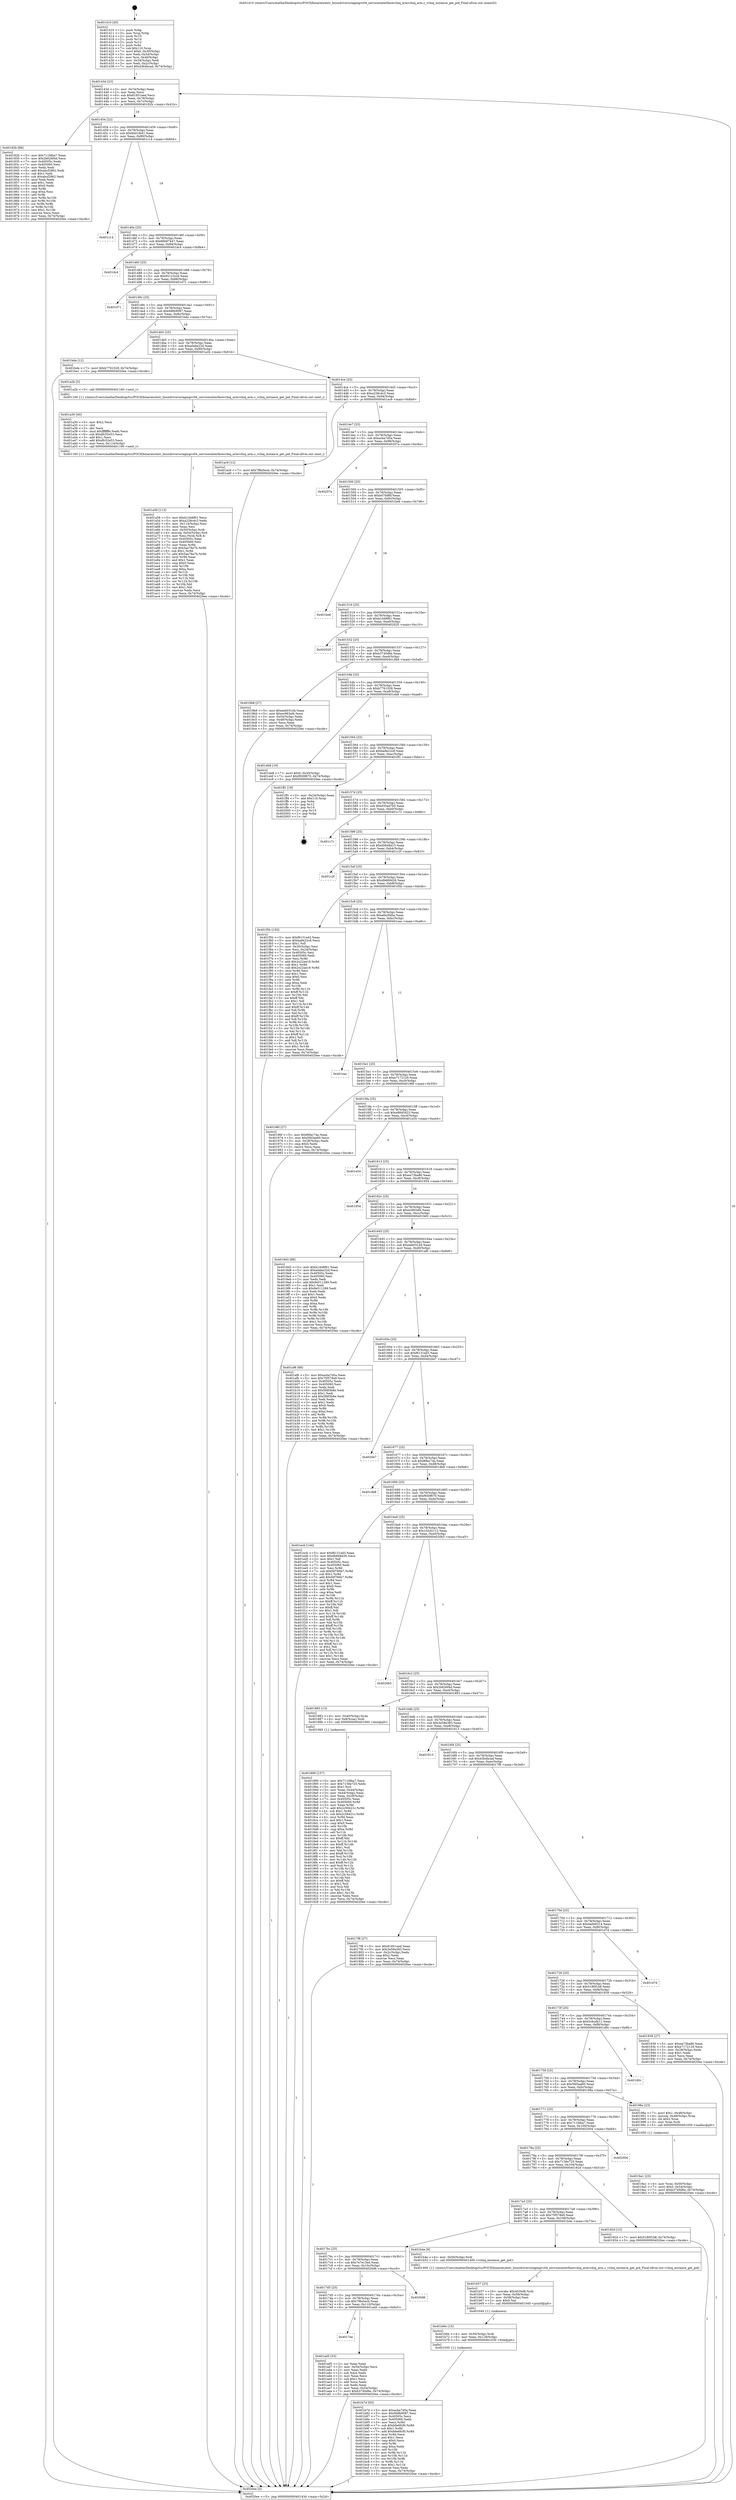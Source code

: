 digraph "0x401410" {
  label = "0x401410 (/mnt/c/Users/mathe/Desktop/tcc/POCII/binaries/extr_linuxdriversstagingvc04_servicesinterfacevchiq_armvchiq_arm.c_vchiq_instance_get_pid_Final-ollvm.out::main(0))"
  labelloc = "t"
  node[shape=record]

  Entry [label="",width=0.3,height=0.3,shape=circle,fillcolor=black,style=filled]
  "0x40143d" [label="{
     0x40143d [23]\l
     | [instrs]\l
     &nbsp;&nbsp;0x40143d \<+3\>: mov -0x74(%rbp),%eax\l
     &nbsp;&nbsp;0x401440 \<+2\>: mov %eax,%ecx\l
     &nbsp;&nbsp;0x401442 \<+6\>: sub $0x81851eed,%ecx\l
     &nbsp;&nbsp;0x401448 \<+3\>: mov %eax,-0x78(%rbp)\l
     &nbsp;&nbsp;0x40144b \<+3\>: mov %ecx,-0x7c(%rbp)\l
     &nbsp;&nbsp;0x40144e \<+6\>: je 000000000040182b \<main+0x41b\>\l
  }"]
  "0x40182b" [label="{
     0x40182b [88]\l
     | [instrs]\l
     &nbsp;&nbsp;0x40182b \<+5\>: mov $0x711fdba7,%eax\l
     &nbsp;&nbsp;0x401830 \<+5\>: mov $0x2b626f4d,%ecx\l
     &nbsp;&nbsp;0x401835 \<+7\>: mov 0x40505c,%edx\l
     &nbsp;&nbsp;0x40183c \<+7\>: mov 0x405060,%esi\l
     &nbsp;&nbsp;0x401843 \<+2\>: mov %edx,%edi\l
     &nbsp;&nbsp;0x401845 \<+6\>: add $0xabcf2862,%edi\l
     &nbsp;&nbsp;0x40184b \<+3\>: sub $0x1,%edi\l
     &nbsp;&nbsp;0x40184e \<+6\>: sub $0xabcf2862,%edi\l
     &nbsp;&nbsp;0x401854 \<+3\>: imul %edi,%edx\l
     &nbsp;&nbsp;0x401857 \<+3\>: and $0x1,%edx\l
     &nbsp;&nbsp;0x40185a \<+3\>: cmp $0x0,%edx\l
     &nbsp;&nbsp;0x40185d \<+4\>: sete %r8b\l
     &nbsp;&nbsp;0x401861 \<+3\>: cmp $0xa,%esi\l
     &nbsp;&nbsp;0x401864 \<+4\>: setl %r9b\l
     &nbsp;&nbsp;0x401868 \<+3\>: mov %r8b,%r10b\l
     &nbsp;&nbsp;0x40186b \<+3\>: and %r9b,%r10b\l
     &nbsp;&nbsp;0x40186e \<+3\>: xor %r9b,%r8b\l
     &nbsp;&nbsp;0x401871 \<+3\>: or %r8b,%r10b\l
     &nbsp;&nbsp;0x401874 \<+4\>: test $0x1,%r10b\l
     &nbsp;&nbsp;0x401878 \<+3\>: cmovne %ecx,%eax\l
     &nbsp;&nbsp;0x40187b \<+3\>: mov %eax,-0x74(%rbp)\l
     &nbsp;&nbsp;0x40187e \<+5\>: jmp 00000000004020ee \<main+0xcde\>\l
  }"]
  "0x401454" [label="{
     0x401454 [22]\l
     | [instrs]\l
     &nbsp;&nbsp;0x401454 \<+5\>: jmp 0000000000401459 \<main+0x49\>\l
     &nbsp;&nbsp;0x401459 \<+3\>: mov -0x78(%rbp),%eax\l
     &nbsp;&nbsp;0x40145c \<+5\>: sub $0x84d1fd41,%eax\l
     &nbsp;&nbsp;0x401461 \<+3\>: mov %eax,-0x80(%rbp)\l
     &nbsp;&nbsp;0x401464 \<+6\>: je 0000000000401c14 \<main+0x804\>\l
  }"]
  Exit [label="",width=0.3,height=0.3,shape=circle,fillcolor=black,style=filled,peripheries=2]
  "0x401c14" [label="{
     0x401c14\l
  }", style=dashed]
  "0x40146a" [label="{
     0x40146a [25]\l
     | [instrs]\l
     &nbsp;&nbsp;0x40146a \<+5\>: jmp 000000000040146f \<main+0x5f\>\l
     &nbsp;&nbsp;0x40146f \<+3\>: mov -0x78(%rbp),%eax\l
     &nbsp;&nbsp;0x401472 \<+5\>: sub $0x86b97447,%eax\l
     &nbsp;&nbsp;0x401477 \<+6\>: mov %eax,-0x84(%rbp)\l
     &nbsp;&nbsp;0x40147d \<+6\>: je 0000000000401dc4 \<main+0x9b4\>\l
  }"]
  "0x401b7d" [label="{
     0x401b7d [93]\l
     | [instrs]\l
     &nbsp;&nbsp;0x401b7d \<+5\>: mov $0xacba7d5a,%eax\l
     &nbsp;&nbsp;0x401b82 \<+5\>: mov $0x9d8b9087,%esi\l
     &nbsp;&nbsp;0x401b87 \<+7\>: mov 0x40505c,%ecx\l
     &nbsp;&nbsp;0x401b8e \<+7\>: mov 0x405060,%edx\l
     &nbsp;&nbsp;0x401b95 \<+3\>: mov %ecx,%r8d\l
     &nbsp;&nbsp;0x401b98 \<+7\>: sub $0xb6e6fcf0,%r8d\l
     &nbsp;&nbsp;0x401b9f \<+4\>: sub $0x1,%r8d\l
     &nbsp;&nbsp;0x401ba3 \<+7\>: add $0xb6e6fcf0,%r8d\l
     &nbsp;&nbsp;0x401baa \<+4\>: imul %r8d,%ecx\l
     &nbsp;&nbsp;0x401bae \<+3\>: and $0x1,%ecx\l
     &nbsp;&nbsp;0x401bb1 \<+3\>: cmp $0x0,%ecx\l
     &nbsp;&nbsp;0x401bb4 \<+4\>: sete %r9b\l
     &nbsp;&nbsp;0x401bb8 \<+3\>: cmp $0xa,%edx\l
     &nbsp;&nbsp;0x401bbb \<+4\>: setl %r10b\l
     &nbsp;&nbsp;0x401bbf \<+3\>: mov %r9b,%r11b\l
     &nbsp;&nbsp;0x401bc2 \<+3\>: and %r10b,%r11b\l
     &nbsp;&nbsp;0x401bc5 \<+3\>: xor %r10b,%r9b\l
     &nbsp;&nbsp;0x401bc8 \<+3\>: or %r9b,%r11b\l
     &nbsp;&nbsp;0x401bcb \<+4\>: test $0x1,%r11b\l
     &nbsp;&nbsp;0x401bcf \<+3\>: cmovne %esi,%eax\l
     &nbsp;&nbsp;0x401bd2 \<+3\>: mov %eax,-0x74(%rbp)\l
     &nbsp;&nbsp;0x401bd5 \<+5\>: jmp 00000000004020ee \<main+0xcde\>\l
  }"]
  "0x401dc4" [label="{
     0x401dc4\l
  }", style=dashed]
  "0x401483" [label="{
     0x401483 [25]\l
     | [instrs]\l
     &nbsp;&nbsp;0x401483 \<+5\>: jmp 0000000000401488 \<main+0x78\>\l
     &nbsp;&nbsp;0x401488 \<+3\>: mov -0x78(%rbp),%eax\l
     &nbsp;&nbsp;0x40148b \<+5\>: sub $0x92123cc6,%eax\l
     &nbsp;&nbsp;0x401490 \<+6\>: mov %eax,-0x88(%rbp)\l
     &nbsp;&nbsp;0x401496 \<+6\>: je 0000000000401d71 \<main+0x961\>\l
  }"]
  "0x401b6e" [label="{
     0x401b6e [15]\l
     | [instrs]\l
     &nbsp;&nbsp;0x401b6e \<+4\>: mov -0x50(%rbp),%rdi\l
     &nbsp;&nbsp;0x401b72 \<+6\>: mov %eax,-0x118(%rbp)\l
     &nbsp;&nbsp;0x401b78 \<+5\>: call 0000000000401030 \<free@plt\>\l
     | [calls]\l
     &nbsp;&nbsp;0x401030 \{1\} (unknown)\l
  }"]
  "0x401d71" [label="{
     0x401d71\l
  }", style=dashed]
  "0x40149c" [label="{
     0x40149c [25]\l
     | [instrs]\l
     &nbsp;&nbsp;0x40149c \<+5\>: jmp 00000000004014a1 \<main+0x91\>\l
     &nbsp;&nbsp;0x4014a1 \<+3\>: mov -0x78(%rbp),%eax\l
     &nbsp;&nbsp;0x4014a4 \<+5\>: sub $0x9d8b9087,%eax\l
     &nbsp;&nbsp;0x4014a9 \<+6\>: mov %eax,-0x8c(%rbp)\l
     &nbsp;&nbsp;0x4014af \<+6\>: je 0000000000401bda \<main+0x7ca\>\l
  }"]
  "0x401b57" [label="{
     0x401b57 [23]\l
     | [instrs]\l
     &nbsp;&nbsp;0x401b57 \<+10\>: movabs $0x4030d6,%rdi\l
     &nbsp;&nbsp;0x401b61 \<+3\>: mov %eax,-0x58(%rbp)\l
     &nbsp;&nbsp;0x401b64 \<+3\>: mov -0x58(%rbp),%esi\l
     &nbsp;&nbsp;0x401b67 \<+2\>: mov $0x0,%al\l
     &nbsp;&nbsp;0x401b69 \<+5\>: call 0000000000401040 \<printf@plt\>\l
     | [calls]\l
     &nbsp;&nbsp;0x401040 \{1\} (unknown)\l
  }"]
  "0x401bda" [label="{
     0x401bda [12]\l
     | [instrs]\l
     &nbsp;&nbsp;0x401bda \<+7\>: movl $0xb7761028,-0x74(%rbp)\l
     &nbsp;&nbsp;0x401be1 \<+5\>: jmp 00000000004020ee \<main+0xcde\>\l
  }"]
  "0x4014b5" [label="{
     0x4014b5 [25]\l
     | [instrs]\l
     &nbsp;&nbsp;0x4014b5 \<+5\>: jmp 00000000004014ba \<main+0xaa\>\l
     &nbsp;&nbsp;0x4014ba \<+3\>: mov -0x78(%rbp),%eax\l
     &nbsp;&nbsp;0x4014bd \<+5\>: sub $0xa0abe22d,%eax\l
     &nbsp;&nbsp;0x4014c2 \<+6\>: mov %eax,-0x90(%rbp)\l
     &nbsp;&nbsp;0x4014c8 \<+6\>: je 0000000000401a2b \<main+0x61b\>\l
  }"]
  "0x4017ee" [label="{
     0x4017ee\l
  }", style=dashed]
  "0x401a2b" [label="{
     0x401a2b [5]\l
     | [instrs]\l
     &nbsp;&nbsp;0x401a2b \<+5\>: call 0000000000401160 \<next_i\>\l
     | [calls]\l
     &nbsp;&nbsp;0x401160 \{1\} (/mnt/c/Users/mathe/Desktop/tcc/POCII/binaries/extr_linuxdriversstagingvc04_servicesinterfacevchiq_armvchiq_arm.c_vchiq_instance_get_pid_Final-ollvm.out::next_i)\l
  }"]
  "0x4014ce" [label="{
     0x4014ce [25]\l
     | [instrs]\l
     &nbsp;&nbsp;0x4014ce \<+5\>: jmp 00000000004014d3 \<main+0xc3\>\l
     &nbsp;&nbsp;0x4014d3 \<+3\>: mov -0x78(%rbp),%eax\l
     &nbsp;&nbsp;0x4014d6 \<+5\>: sub $0xa228c4c3,%eax\l
     &nbsp;&nbsp;0x4014db \<+6\>: mov %eax,-0x94(%rbp)\l
     &nbsp;&nbsp;0x4014e1 \<+6\>: je 0000000000401ac9 \<main+0x6b9\>\l
  }"]
  "0x401ad5" [label="{
     0x401ad5 [33]\l
     | [instrs]\l
     &nbsp;&nbsp;0x401ad5 \<+2\>: xor %eax,%eax\l
     &nbsp;&nbsp;0x401ad7 \<+3\>: mov -0x54(%rbp),%ecx\l
     &nbsp;&nbsp;0x401ada \<+2\>: mov %eax,%edx\l
     &nbsp;&nbsp;0x401adc \<+2\>: sub %ecx,%edx\l
     &nbsp;&nbsp;0x401ade \<+2\>: mov %eax,%ecx\l
     &nbsp;&nbsp;0x401ae0 \<+3\>: sub $0x1,%ecx\l
     &nbsp;&nbsp;0x401ae3 \<+2\>: add %ecx,%edx\l
     &nbsp;&nbsp;0x401ae5 \<+2\>: sub %edx,%eax\l
     &nbsp;&nbsp;0x401ae7 \<+3\>: mov %eax,-0x54(%rbp)\l
     &nbsp;&nbsp;0x401aea \<+7\>: movl $0xb3740d6e,-0x74(%rbp)\l
     &nbsp;&nbsp;0x401af1 \<+5\>: jmp 00000000004020ee \<main+0xcde\>\l
  }"]
  "0x401ac9" [label="{
     0x401ac9 [12]\l
     | [instrs]\l
     &nbsp;&nbsp;0x401ac9 \<+7\>: movl $0x7f8a5ecb,-0x74(%rbp)\l
     &nbsp;&nbsp;0x401ad0 \<+5\>: jmp 00000000004020ee \<main+0xcde\>\l
  }"]
  "0x4014e7" [label="{
     0x4014e7 [25]\l
     | [instrs]\l
     &nbsp;&nbsp;0x4014e7 \<+5\>: jmp 00000000004014ec \<main+0xdc\>\l
     &nbsp;&nbsp;0x4014ec \<+3\>: mov -0x78(%rbp),%eax\l
     &nbsp;&nbsp;0x4014ef \<+5\>: sub $0xacba7d5a,%eax\l
     &nbsp;&nbsp;0x4014f4 \<+6\>: mov %eax,-0x98(%rbp)\l
     &nbsp;&nbsp;0x4014fa \<+6\>: je 000000000040207a \<main+0xc6a\>\l
  }"]
  "0x4017d5" [label="{
     0x4017d5 [25]\l
     | [instrs]\l
     &nbsp;&nbsp;0x4017d5 \<+5\>: jmp 00000000004017da \<main+0x3ca\>\l
     &nbsp;&nbsp;0x4017da \<+3\>: mov -0x78(%rbp),%eax\l
     &nbsp;&nbsp;0x4017dd \<+5\>: sub $0x7f8a5ecb,%eax\l
     &nbsp;&nbsp;0x4017e2 \<+6\>: mov %eax,-0x110(%rbp)\l
     &nbsp;&nbsp;0x4017e8 \<+6\>: je 0000000000401ad5 \<main+0x6c5\>\l
  }"]
  "0x40207a" [label="{
     0x40207a\l
  }", style=dashed]
  "0x401500" [label="{
     0x401500 [25]\l
     | [instrs]\l
     &nbsp;&nbsp;0x401500 \<+5\>: jmp 0000000000401505 \<main+0xf5\>\l
     &nbsp;&nbsp;0x401505 \<+3\>: mov -0x78(%rbp),%eax\l
     &nbsp;&nbsp;0x401508 \<+5\>: sub $0xb07fdf6f,%eax\l
     &nbsp;&nbsp;0x40150d \<+6\>: mov %eax,-0x9c(%rbp)\l
     &nbsp;&nbsp;0x401513 \<+6\>: je 0000000000401be6 \<main+0x7d6\>\l
  }"]
  "0x4020d6" [label="{
     0x4020d6\l
  }", style=dashed]
  "0x401be6" [label="{
     0x401be6\l
  }", style=dashed]
  "0x401519" [label="{
     0x401519 [25]\l
     | [instrs]\l
     &nbsp;&nbsp;0x401519 \<+5\>: jmp 000000000040151e \<main+0x10e\>\l
     &nbsp;&nbsp;0x40151e \<+3\>: mov -0x78(%rbp),%eax\l
     &nbsp;&nbsp;0x401521 \<+5\>: sub $0xb1448f61,%eax\l
     &nbsp;&nbsp;0x401526 \<+6\>: mov %eax,-0xa0(%rbp)\l
     &nbsp;&nbsp;0x40152c \<+6\>: je 0000000000402020 \<main+0xc10\>\l
  }"]
  "0x4017bc" [label="{
     0x4017bc [25]\l
     | [instrs]\l
     &nbsp;&nbsp;0x4017bc \<+5\>: jmp 00000000004017c1 \<main+0x3b1\>\l
     &nbsp;&nbsp;0x4017c1 \<+3\>: mov -0x78(%rbp),%eax\l
     &nbsp;&nbsp;0x4017c4 \<+5\>: sub $0x7e7e13ed,%eax\l
     &nbsp;&nbsp;0x4017c9 \<+6\>: mov %eax,-0x10c(%rbp)\l
     &nbsp;&nbsp;0x4017cf \<+6\>: je 00000000004020d6 \<main+0xcc6\>\l
  }"]
  "0x402020" [label="{
     0x402020\l
  }", style=dashed]
  "0x401532" [label="{
     0x401532 [25]\l
     | [instrs]\l
     &nbsp;&nbsp;0x401532 \<+5\>: jmp 0000000000401537 \<main+0x127\>\l
     &nbsp;&nbsp;0x401537 \<+3\>: mov -0x78(%rbp),%eax\l
     &nbsp;&nbsp;0x40153a \<+5\>: sub $0xb3740d6e,%eax\l
     &nbsp;&nbsp;0x40153f \<+6\>: mov %eax,-0xa4(%rbp)\l
     &nbsp;&nbsp;0x401545 \<+6\>: je 00000000004019b8 \<main+0x5a8\>\l
  }"]
  "0x401b4e" [label="{
     0x401b4e [9]\l
     | [instrs]\l
     &nbsp;&nbsp;0x401b4e \<+4\>: mov -0x50(%rbp),%rdi\l
     &nbsp;&nbsp;0x401b52 \<+5\>: call 0000000000401400 \<vchiq_instance_get_pid\>\l
     | [calls]\l
     &nbsp;&nbsp;0x401400 \{1\} (/mnt/c/Users/mathe/Desktop/tcc/POCII/binaries/extr_linuxdriversstagingvc04_servicesinterfacevchiq_armvchiq_arm.c_vchiq_instance_get_pid_Final-ollvm.out::vchiq_instance_get_pid)\l
  }"]
  "0x4019b8" [label="{
     0x4019b8 [27]\l
     | [instrs]\l
     &nbsp;&nbsp;0x4019b8 \<+5\>: mov $0xeeb031d4,%eax\l
     &nbsp;&nbsp;0x4019bd \<+5\>: mov $0xec983af4,%ecx\l
     &nbsp;&nbsp;0x4019c2 \<+3\>: mov -0x54(%rbp),%edx\l
     &nbsp;&nbsp;0x4019c5 \<+3\>: cmp -0x48(%rbp),%edx\l
     &nbsp;&nbsp;0x4019c8 \<+3\>: cmovl %ecx,%eax\l
     &nbsp;&nbsp;0x4019cb \<+3\>: mov %eax,-0x74(%rbp)\l
     &nbsp;&nbsp;0x4019ce \<+5\>: jmp 00000000004020ee \<main+0xcde\>\l
  }"]
  "0x40154b" [label="{
     0x40154b [25]\l
     | [instrs]\l
     &nbsp;&nbsp;0x40154b \<+5\>: jmp 0000000000401550 \<main+0x140\>\l
     &nbsp;&nbsp;0x401550 \<+3\>: mov -0x78(%rbp),%eax\l
     &nbsp;&nbsp;0x401553 \<+5\>: sub $0xb7761028,%eax\l
     &nbsp;&nbsp;0x401558 \<+6\>: mov %eax,-0xa8(%rbp)\l
     &nbsp;&nbsp;0x40155e \<+6\>: je 0000000000401eb8 \<main+0xaa8\>\l
  }"]
  "0x401a58" [label="{
     0x401a58 [113]\l
     | [instrs]\l
     &nbsp;&nbsp;0x401a58 \<+5\>: mov $0xb1448f61,%ecx\l
     &nbsp;&nbsp;0x401a5d \<+5\>: mov $0xa228c4c3,%edx\l
     &nbsp;&nbsp;0x401a62 \<+6\>: mov -0x114(%rbp),%esi\l
     &nbsp;&nbsp;0x401a68 \<+3\>: imul %eax,%esi\l
     &nbsp;&nbsp;0x401a6b \<+4\>: mov -0x50(%rbp),%rdi\l
     &nbsp;&nbsp;0x401a6f \<+4\>: movslq -0x54(%rbp),%r8\l
     &nbsp;&nbsp;0x401a73 \<+4\>: mov %esi,(%rdi,%r8,4)\l
     &nbsp;&nbsp;0x401a77 \<+7\>: mov 0x40505c,%eax\l
     &nbsp;&nbsp;0x401a7e \<+7\>: mov 0x405060,%esi\l
     &nbsp;&nbsp;0x401a85 \<+3\>: mov %eax,%r9d\l
     &nbsp;&nbsp;0x401a88 \<+7\>: sub $0x5aa78a7b,%r9d\l
     &nbsp;&nbsp;0x401a8f \<+4\>: sub $0x1,%r9d\l
     &nbsp;&nbsp;0x401a93 \<+7\>: add $0x5aa78a7b,%r9d\l
     &nbsp;&nbsp;0x401a9a \<+4\>: imul %r9d,%eax\l
     &nbsp;&nbsp;0x401a9e \<+3\>: and $0x1,%eax\l
     &nbsp;&nbsp;0x401aa1 \<+3\>: cmp $0x0,%eax\l
     &nbsp;&nbsp;0x401aa4 \<+4\>: sete %r10b\l
     &nbsp;&nbsp;0x401aa8 \<+3\>: cmp $0xa,%esi\l
     &nbsp;&nbsp;0x401aab \<+4\>: setl %r11b\l
     &nbsp;&nbsp;0x401aaf \<+3\>: mov %r10b,%bl\l
     &nbsp;&nbsp;0x401ab2 \<+3\>: and %r11b,%bl\l
     &nbsp;&nbsp;0x401ab5 \<+3\>: xor %r11b,%r10b\l
     &nbsp;&nbsp;0x401ab8 \<+3\>: or %r10b,%bl\l
     &nbsp;&nbsp;0x401abb \<+3\>: test $0x1,%bl\l
     &nbsp;&nbsp;0x401abe \<+3\>: cmovne %edx,%ecx\l
     &nbsp;&nbsp;0x401ac1 \<+3\>: mov %ecx,-0x74(%rbp)\l
     &nbsp;&nbsp;0x401ac4 \<+5\>: jmp 00000000004020ee \<main+0xcde\>\l
  }"]
  "0x401eb8" [label="{
     0x401eb8 [19]\l
     | [instrs]\l
     &nbsp;&nbsp;0x401eb8 \<+7\>: movl $0x0,-0x30(%rbp)\l
     &nbsp;&nbsp;0x401ebf \<+7\>: movl $0xf930f670,-0x74(%rbp)\l
     &nbsp;&nbsp;0x401ec6 \<+5\>: jmp 00000000004020ee \<main+0xcde\>\l
  }"]
  "0x401564" [label="{
     0x401564 [25]\l
     | [instrs]\l
     &nbsp;&nbsp;0x401564 \<+5\>: jmp 0000000000401569 \<main+0x159\>\l
     &nbsp;&nbsp;0x401569 \<+3\>: mov -0x78(%rbp),%eax\l
     &nbsp;&nbsp;0x40156c \<+5\>: sub $0xba9e22c8,%eax\l
     &nbsp;&nbsp;0x401571 \<+6\>: mov %eax,-0xac(%rbp)\l
     &nbsp;&nbsp;0x401577 \<+6\>: je 0000000000401ff1 \<main+0xbe1\>\l
  }"]
  "0x401a30" [label="{
     0x401a30 [40]\l
     | [instrs]\l
     &nbsp;&nbsp;0x401a30 \<+5\>: mov $0x2,%ecx\l
     &nbsp;&nbsp;0x401a35 \<+1\>: cltd\l
     &nbsp;&nbsp;0x401a36 \<+2\>: idiv %ecx\l
     &nbsp;&nbsp;0x401a38 \<+6\>: imul $0xfffffffe,%edx,%ecx\l
     &nbsp;&nbsp;0x401a3e \<+6\>: sub $0xdfc52e53,%ecx\l
     &nbsp;&nbsp;0x401a44 \<+3\>: add $0x1,%ecx\l
     &nbsp;&nbsp;0x401a47 \<+6\>: add $0xdfc52e53,%ecx\l
     &nbsp;&nbsp;0x401a4d \<+6\>: mov %ecx,-0x114(%rbp)\l
     &nbsp;&nbsp;0x401a53 \<+5\>: call 0000000000401160 \<next_i\>\l
     | [calls]\l
     &nbsp;&nbsp;0x401160 \{1\} (/mnt/c/Users/mathe/Desktop/tcc/POCII/binaries/extr_linuxdriversstagingvc04_servicesinterfacevchiq_armvchiq_arm.c_vchiq_instance_get_pid_Final-ollvm.out::next_i)\l
  }"]
  "0x401ff1" [label="{
     0x401ff1 [19]\l
     | [instrs]\l
     &nbsp;&nbsp;0x401ff1 \<+3\>: mov -0x24(%rbp),%eax\l
     &nbsp;&nbsp;0x401ff4 \<+7\>: add $0x110,%rsp\l
     &nbsp;&nbsp;0x401ffb \<+1\>: pop %rbx\l
     &nbsp;&nbsp;0x401ffc \<+2\>: pop %r12\l
     &nbsp;&nbsp;0x401ffe \<+2\>: pop %r14\l
     &nbsp;&nbsp;0x402000 \<+2\>: pop %r15\l
     &nbsp;&nbsp;0x402002 \<+1\>: pop %rbp\l
     &nbsp;&nbsp;0x402003 \<+1\>: ret\l
  }"]
  "0x40157d" [label="{
     0x40157d [25]\l
     | [instrs]\l
     &nbsp;&nbsp;0x40157d \<+5\>: jmp 0000000000401582 \<main+0x172\>\l
     &nbsp;&nbsp;0x401582 \<+3\>: mov -0x78(%rbp),%eax\l
     &nbsp;&nbsp;0x401585 \<+5\>: sub $0xd35ad7b5,%eax\l
     &nbsp;&nbsp;0x40158a \<+6\>: mov %eax,-0xb0(%rbp)\l
     &nbsp;&nbsp;0x401590 \<+6\>: je 0000000000401c7c \<main+0x86c\>\l
  }"]
  "0x4019a1" [label="{
     0x4019a1 [23]\l
     | [instrs]\l
     &nbsp;&nbsp;0x4019a1 \<+4\>: mov %rax,-0x50(%rbp)\l
     &nbsp;&nbsp;0x4019a5 \<+7\>: movl $0x0,-0x54(%rbp)\l
     &nbsp;&nbsp;0x4019ac \<+7\>: movl $0xb3740d6e,-0x74(%rbp)\l
     &nbsp;&nbsp;0x4019b3 \<+5\>: jmp 00000000004020ee \<main+0xcde\>\l
  }"]
  "0x401c7c" [label="{
     0x401c7c\l
  }", style=dashed]
  "0x401596" [label="{
     0x401596 [25]\l
     | [instrs]\l
     &nbsp;&nbsp;0x401596 \<+5\>: jmp 000000000040159b \<main+0x18b\>\l
     &nbsp;&nbsp;0x40159b \<+3\>: mov -0x78(%rbp),%eax\l
     &nbsp;&nbsp;0x40159e \<+5\>: sub $0xd5648d15,%eax\l
     &nbsp;&nbsp;0x4015a3 \<+6\>: mov %eax,-0xb4(%rbp)\l
     &nbsp;&nbsp;0x4015a9 \<+6\>: je 0000000000401c2f \<main+0x81f\>\l
  }"]
  "0x4017a3" [label="{
     0x4017a3 [25]\l
     | [instrs]\l
     &nbsp;&nbsp;0x4017a3 \<+5\>: jmp 00000000004017a8 \<main+0x398\>\l
     &nbsp;&nbsp;0x4017a8 \<+3\>: mov -0x78(%rbp),%eax\l
     &nbsp;&nbsp;0x4017ab \<+5\>: sub $0x75f578a9,%eax\l
     &nbsp;&nbsp;0x4017b0 \<+6\>: mov %eax,-0x108(%rbp)\l
     &nbsp;&nbsp;0x4017b6 \<+6\>: je 0000000000401b4e \<main+0x73e\>\l
  }"]
  "0x401c2f" [label="{
     0x401c2f\l
  }", style=dashed]
  "0x4015af" [label="{
     0x4015af [25]\l
     | [instrs]\l
     &nbsp;&nbsp;0x4015af \<+5\>: jmp 00000000004015b4 \<main+0x1a4\>\l
     &nbsp;&nbsp;0x4015b4 \<+3\>: mov -0x78(%rbp),%eax\l
     &nbsp;&nbsp;0x4015b7 \<+5\>: sub $0xdb669426,%eax\l
     &nbsp;&nbsp;0x4015bc \<+6\>: mov %eax,-0xb8(%rbp)\l
     &nbsp;&nbsp;0x4015c2 \<+6\>: je 0000000000401f5b \<main+0xb4b\>\l
  }"]
  "0x40192d" [label="{
     0x40192d [12]\l
     | [instrs]\l
     &nbsp;&nbsp;0x40192d \<+7\>: movl $0x5180f1b8,-0x74(%rbp)\l
     &nbsp;&nbsp;0x401934 \<+5\>: jmp 00000000004020ee \<main+0xcde\>\l
  }"]
  "0x401f5b" [label="{
     0x401f5b [150]\l
     | [instrs]\l
     &nbsp;&nbsp;0x401f5b \<+5\>: mov $0xf6131ed3,%eax\l
     &nbsp;&nbsp;0x401f60 \<+5\>: mov $0xba9e22c8,%ecx\l
     &nbsp;&nbsp;0x401f65 \<+2\>: mov $0x1,%dl\l
     &nbsp;&nbsp;0x401f67 \<+3\>: mov -0x30(%rbp),%esi\l
     &nbsp;&nbsp;0x401f6a \<+3\>: mov %esi,-0x24(%rbp)\l
     &nbsp;&nbsp;0x401f6d \<+7\>: mov 0x40505c,%esi\l
     &nbsp;&nbsp;0x401f74 \<+7\>: mov 0x405060,%edi\l
     &nbsp;&nbsp;0x401f7b \<+3\>: mov %esi,%r8d\l
     &nbsp;&nbsp;0x401f7e \<+7\>: add $0x2e22ae19,%r8d\l
     &nbsp;&nbsp;0x401f85 \<+4\>: sub $0x1,%r8d\l
     &nbsp;&nbsp;0x401f89 \<+7\>: sub $0x2e22ae19,%r8d\l
     &nbsp;&nbsp;0x401f90 \<+4\>: imul %r8d,%esi\l
     &nbsp;&nbsp;0x401f94 \<+3\>: and $0x1,%esi\l
     &nbsp;&nbsp;0x401f97 \<+3\>: cmp $0x0,%esi\l
     &nbsp;&nbsp;0x401f9a \<+4\>: sete %r9b\l
     &nbsp;&nbsp;0x401f9e \<+3\>: cmp $0xa,%edi\l
     &nbsp;&nbsp;0x401fa1 \<+4\>: setl %r10b\l
     &nbsp;&nbsp;0x401fa5 \<+3\>: mov %r9b,%r11b\l
     &nbsp;&nbsp;0x401fa8 \<+4\>: xor $0xff,%r11b\l
     &nbsp;&nbsp;0x401fac \<+3\>: mov %r10b,%bl\l
     &nbsp;&nbsp;0x401faf \<+3\>: xor $0xff,%bl\l
     &nbsp;&nbsp;0x401fb2 \<+3\>: xor $0x1,%dl\l
     &nbsp;&nbsp;0x401fb5 \<+3\>: mov %r11b,%r14b\l
     &nbsp;&nbsp;0x401fb8 \<+4\>: and $0xff,%r14b\l
     &nbsp;&nbsp;0x401fbc \<+3\>: and %dl,%r9b\l
     &nbsp;&nbsp;0x401fbf \<+3\>: mov %bl,%r15b\l
     &nbsp;&nbsp;0x401fc2 \<+4\>: and $0xff,%r15b\l
     &nbsp;&nbsp;0x401fc6 \<+3\>: and %dl,%r10b\l
     &nbsp;&nbsp;0x401fc9 \<+3\>: or %r9b,%r14b\l
     &nbsp;&nbsp;0x401fcc \<+3\>: or %r10b,%r15b\l
     &nbsp;&nbsp;0x401fcf \<+3\>: xor %r15b,%r14b\l
     &nbsp;&nbsp;0x401fd2 \<+3\>: or %bl,%r11b\l
     &nbsp;&nbsp;0x401fd5 \<+4\>: xor $0xff,%r11b\l
     &nbsp;&nbsp;0x401fd9 \<+3\>: or $0x1,%dl\l
     &nbsp;&nbsp;0x401fdc \<+3\>: and %dl,%r11b\l
     &nbsp;&nbsp;0x401fdf \<+3\>: or %r11b,%r14b\l
     &nbsp;&nbsp;0x401fe2 \<+4\>: test $0x1,%r14b\l
     &nbsp;&nbsp;0x401fe6 \<+3\>: cmovne %ecx,%eax\l
     &nbsp;&nbsp;0x401fe9 \<+3\>: mov %eax,-0x74(%rbp)\l
     &nbsp;&nbsp;0x401fec \<+5\>: jmp 00000000004020ee \<main+0xcde\>\l
  }"]
  "0x4015c8" [label="{
     0x4015c8 [25]\l
     | [instrs]\l
     &nbsp;&nbsp;0x4015c8 \<+5\>: jmp 00000000004015cd \<main+0x1bd\>\l
     &nbsp;&nbsp;0x4015cd \<+3\>: mov -0x78(%rbp),%eax\l
     &nbsp;&nbsp;0x4015d0 \<+5\>: sub $0xe6a3f4ba,%eax\l
     &nbsp;&nbsp;0x4015d5 \<+6\>: mov %eax,-0xbc(%rbp)\l
     &nbsp;&nbsp;0x4015db \<+6\>: je 0000000000401eac \<main+0xa9c\>\l
  }"]
  "0x40178a" [label="{
     0x40178a [25]\l
     | [instrs]\l
     &nbsp;&nbsp;0x40178a \<+5\>: jmp 000000000040178f \<main+0x37f\>\l
     &nbsp;&nbsp;0x40178f \<+3\>: mov -0x78(%rbp),%eax\l
     &nbsp;&nbsp;0x401792 \<+5\>: sub $0x7136e725,%eax\l
     &nbsp;&nbsp;0x401797 \<+6\>: mov %eax,-0x104(%rbp)\l
     &nbsp;&nbsp;0x40179d \<+6\>: je 000000000040192d \<main+0x51d\>\l
  }"]
  "0x401eac" [label="{
     0x401eac\l
  }", style=dashed]
  "0x4015e1" [label="{
     0x4015e1 [25]\l
     | [instrs]\l
     &nbsp;&nbsp;0x4015e1 \<+5\>: jmp 00000000004015e6 \<main+0x1d6\>\l
     &nbsp;&nbsp;0x4015e6 \<+3\>: mov -0x78(%rbp),%eax\l
     &nbsp;&nbsp;0x4015e9 \<+5\>: sub $0xe7172129,%eax\l
     &nbsp;&nbsp;0x4015ee \<+6\>: mov %eax,-0xc0(%rbp)\l
     &nbsp;&nbsp;0x4015f4 \<+6\>: je 000000000040196f \<main+0x55f\>\l
  }"]
  "0x402004" [label="{
     0x402004\l
  }", style=dashed]
  "0x40196f" [label="{
     0x40196f [27]\l
     | [instrs]\l
     &nbsp;&nbsp;0x40196f \<+5\>: mov $0xf6fac74a,%eax\l
     &nbsp;&nbsp;0x401974 \<+5\>: mov $0x5fd3aa60,%ecx\l
     &nbsp;&nbsp;0x401979 \<+3\>: mov -0x28(%rbp),%edx\l
     &nbsp;&nbsp;0x40197c \<+3\>: cmp $0x0,%edx\l
     &nbsp;&nbsp;0x40197f \<+3\>: cmove %ecx,%eax\l
     &nbsp;&nbsp;0x401982 \<+3\>: mov %eax,-0x74(%rbp)\l
     &nbsp;&nbsp;0x401985 \<+5\>: jmp 00000000004020ee \<main+0xcde\>\l
  }"]
  "0x4015fa" [label="{
     0x4015fa [25]\l
     | [instrs]\l
     &nbsp;&nbsp;0x4015fa \<+5\>: jmp 00000000004015ff \<main+0x1ef\>\l
     &nbsp;&nbsp;0x4015ff \<+3\>: mov -0x78(%rbp),%eax\l
     &nbsp;&nbsp;0x401602 \<+5\>: sub $0xe8845423,%eax\l
     &nbsp;&nbsp;0x401607 \<+6\>: mov %eax,-0xc4(%rbp)\l
     &nbsp;&nbsp;0x40160d \<+6\>: je 0000000000401e54 \<main+0xa44\>\l
  }"]
  "0x401771" [label="{
     0x401771 [25]\l
     | [instrs]\l
     &nbsp;&nbsp;0x401771 \<+5\>: jmp 0000000000401776 \<main+0x366\>\l
     &nbsp;&nbsp;0x401776 \<+3\>: mov -0x78(%rbp),%eax\l
     &nbsp;&nbsp;0x401779 \<+5\>: sub $0x711fdba7,%eax\l
     &nbsp;&nbsp;0x40177e \<+6\>: mov %eax,-0x100(%rbp)\l
     &nbsp;&nbsp;0x401784 \<+6\>: je 0000000000402004 \<main+0xbf4\>\l
  }"]
  "0x401e54" [label="{
     0x401e54\l
  }", style=dashed]
  "0x401613" [label="{
     0x401613 [25]\l
     | [instrs]\l
     &nbsp;&nbsp;0x401613 \<+5\>: jmp 0000000000401618 \<main+0x208\>\l
     &nbsp;&nbsp;0x401618 \<+3\>: mov -0x78(%rbp),%eax\l
     &nbsp;&nbsp;0x40161b \<+5\>: sub $0xea73ba86,%eax\l
     &nbsp;&nbsp;0x401620 \<+6\>: mov %eax,-0xc8(%rbp)\l
     &nbsp;&nbsp;0x401626 \<+6\>: je 0000000000401954 \<main+0x544\>\l
  }"]
  "0x40198a" [label="{
     0x40198a [23]\l
     | [instrs]\l
     &nbsp;&nbsp;0x40198a \<+7\>: movl $0x1,-0x48(%rbp)\l
     &nbsp;&nbsp;0x401991 \<+4\>: movslq -0x48(%rbp),%rax\l
     &nbsp;&nbsp;0x401995 \<+4\>: shl $0x2,%rax\l
     &nbsp;&nbsp;0x401999 \<+3\>: mov %rax,%rdi\l
     &nbsp;&nbsp;0x40199c \<+5\>: call 0000000000401050 \<malloc@plt\>\l
     | [calls]\l
     &nbsp;&nbsp;0x401050 \{1\} (unknown)\l
  }"]
  "0x401954" [label="{
     0x401954\l
  }", style=dashed]
  "0x40162c" [label="{
     0x40162c [25]\l
     | [instrs]\l
     &nbsp;&nbsp;0x40162c \<+5\>: jmp 0000000000401631 \<main+0x221\>\l
     &nbsp;&nbsp;0x401631 \<+3\>: mov -0x78(%rbp),%eax\l
     &nbsp;&nbsp;0x401634 \<+5\>: sub $0xec983af4,%eax\l
     &nbsp;&nbsp;0x401639 \<+6\>: mov %eax,-0xcc(%rbp)\l
     &nbsp;&nbsp;0x40163f \<+6\>: je 00000000004019d3 \<main+0x5c3\>\l
  }"]
  "0x401758" [label="{
     0x401758 [25]\l
     | [instrs]\l
     &nbsp;&nbsp;0x401758 \<+5\>: jmp 000000000040175d \<main+0x34d\>\l
     &nbsp;&nbsp;0x40175d \<+3\>: mov -0x78(%rbp),%eax\l
     &nbsp;&nbsp;0x401760 \<+5\>: sub $0x5fd3aa60,%eax\l
     &nbsp;&nbsp;0x401765 \<+6\>: mov %eax,-0xfc(%rbp)\l
     &nbsp;&nbsp;0x40176b \<+6\>: je 000000000040198a \<main+0x57a\>\l
  }"]
  "0x4019d3" [label="{
     0x4019d3 [88]\l
     | [instrs]\l
     &nbsp;&nbsp;0x4019d3 \<+5\>: mov $0xb1448f61,%eax\l
     &nbsp;&nbsp;0x4019d8 \<+5\>: mov $0xa0abe22d,%ecx\l
     &nbsp;&nbsp;0x4019dd \<+7\>: mov 0x40505c,%edx\l
     &nbsp;&nbsp;0x4019e4 \<+7\>: mov 0x405060,%esi\l
     &nbsp;&nbsp;0x4019eb \<+2\>: mov %edx,%edi\l
     &nbsp;&nbsp;0x4019ed \<+6\>: add $0x9e511289,%edi\l
     &nbsp;&nbsp;0x4019f3 \<+3\>: sub $0x1,%edi\l
     &nbsp;&nbsp;0x4019f6 \<+6\>: sub $0x9e511289,%edi\l
     &nbsp;&nbsp;0x4019fc \<+3\>: imul %edi,%edx\l
     &nbsp;&nbsp;0x4019ff \<+3\>: and $0x1,%edx\l
     &nbsp;&nbsp;0x401a02 \<+3\>: cmp $0x0,%edx\l
     &nbsp;&nbsp;0x401a05 \<+4\>: sete %r8b\l
     &nbsp;&nbsp;0x401a09 \<+3\>: cmp $0xa,%esi\l
     &nbsp;&nbsp;0x401a0c \<+4\>: setl %r9b\l
     &nbsp;&nbsp;0x401a10 \<+3\>: mov %r8b,%r10b\l
     &nbsp;&nbsp;0x401a13 \<+3\>: and %r9b,%r10b\l
     &nbsp;&nbsp;0x401a16 \<+3\>: xor %r9b,%r8b\l
     &nbsp;&nbsp;0x401a19 \<+3\>: or %r8b,%r10b\l
     &nbsp;&nbsp;0x401a1c \<+4\>: test $0x1,%r10b\l
     &nbsp;&nbsp;0x401a20 \<+3\>: cmovne %ecx,%eax\l
     &nbsp;&nbsp;0x401a23 \<+3\>: mov %eax,-0x74(%rbp)\l
     &nbsp;&nbsp;0x401a26 \<+5\>: jmp 00000000004020ee \<main+0xcde\>\l
  }"]
  "0x401645" [label="{
     0x401645 [25]\l
     | [instrs]\l
     &nbsp;&nbsp;0x401645 \<+5\>: jmp 000000000040164a \<main+0x23a\>\l
     &nbsp;&nbsp;0x40164a \<+3\>: mov -0x78(%rbp),%eax\l
     &nbsp;&nbsp;0x40164d \<+5\>: sub $0xeeb031d4,%eax\l
     &nbsp;&nbsp;0x401652 \<+6\>: mov %eax,-0xd0(%rbp)\l
     &nbsp;&nbsp;0x401658 \<+6\>: je 0000000000401af6 \<main+0x6e6\>\l
  }"]
  "0x401d0c" [label="{
     0x401d0c\l
  }", style=dashed]
  "0x401af6" [label="{
     0x401af6 [88]\l
     | [instrs]\l
     &nbsp;&nbsp;0x401af6 \<+5\>: mov $0xacba7d5a,%eax\l
     &nbsp;&nbsp;0x401afb \<+5\>: mov $0x75f578a9,%ecx\l
     &nbsp;&nbsp;0x401b00 \<+7\>: mov 0x40505c,%edx\l
     &nbsp;&nbsp;0x401b07 \<+7\>: mov 0x405060,%esi\l
     &nbsp;&nbsp;0x401b0e \<+2\>: mov %edx,%edi\l
     &nbsp;&nbsp;0x401b10 \<+6\>: sub $0x5fdf3b8e,%edi\l
     &nbsp;&nbsp;0x401b16 \<+3\>: sub $0x1,%edi\l
     &nbsp;&nbsp;0x401b19 \<+6\>: add $0x5fdf3b8e,%edi\l
     &nbsp;&nbsp;0x401b1f \<+3\>: imul %edi,%edx\l
     &nbsp;&nbsp;0x401b22 \<+3\>: and $0x1,%edx\l
     &nbsp;&nbsp;0x401b25 \<+3\>: cmp $0x0,%edx\l
     &nbsp;&nbsp;0x401b28 \<+4\>: sete %r8b\l
     &nbsp;&nbsp;0x401b2c \<+3\>: cmp $0xa,%esi\l
     &nbsp;&nbsp;0x401b2f \<+4\>: setl %r9b\l
     &nbsp;&nbsp;0x401b33 \<+3\>: mov %r8b,%r10b\l
     &nbsp;&nbsp;0x401b36 \<+3\>: and %r9b,%r10b\l
     &nbsp;&nbsp;0x401b39 \<+3\>: xor %r9b,%r8b\l
     &nbsp;&nbsp;0x401b3c \<+3\>: or %r8b,%r10b\l
     &nbsp;&nbsp;0x401b3f \<+4\>: test $0x1,%r10b\l
     &nbsp;&nbsp;0x401b43 \<+3\>: cmovne %ecx,%eax\l
     &nbsp;&nbsp;0x401b46 \<+3\>: mov %eax,-0x74(%rbp)\l
     &nbsp;&nbsp;0x401b49 \<+5\>: jmp 00000000004020ee \<main+0xcde\>\l
  }"]
  "0x40165e" [label="{
     0x40165e [25]\l
     | [instrs]\l
     &nbsp;&nbsp;0x40165e \<+5\>: jmp 0000000000401663 \<main+0x253\>\l
     &nbsp;&nbsp;0x401663 \<+3\>: mov -0x78(%rbp),%eax\l
     &nbsp;&nbsp;0x401666 \<+5\>: sub $0xf6131ed3,%eax\l
     &nbsp;&nbsp;0x40166b \<+6\>: mov %eax,-0xd4(%rbp)\l
     &nbsp;&nbsp;0x401671 \<+6\>: je 00000000004020e7 \<main+0xcd7\>\l
  }"]
  "0x40173f" [label="{
     0x40173f [25]\l
     | [instrs]\l
     &nbsp;&nbsp;0x40173f \<+5\>: jmp 0000000000401744 \<main+0x334\>\l
     &nbsp;&nbsp;0x401744 \<+3\>: mov -0x78(%rbp),%eax\l
     &nbsp;&nbsp;0x401747 \<+5\>: sub $0x5c6cdb11,%eax\l
     &nbsp;&nbsp;0x40174c \<+6\>: mov %eax,-0xf8(%rbp)\l
     &nbsp;&nbsp;0x401752 \<+6\>: je 0000000000401d0c \<main+0x8fc\>\l
  }"]
  "0x4020e7" [label="{
     0x4020e7\l
  }", style=dashed]
  "0x401677" [label="{
     0x401677 [25]\l
     | [instrs]\l
     &nbsp;&nbsp;0x401677 \<+5\>: jmp 000000000040167c \<main+0x26c\>\l
     &nbsp;&nbsp;0x40167c \<+3\>: mov -0x78(%rbp),%eax\l
     &nbsp;&nbsp;0x40167f \<+5\>: sub $0xf6fac74a,%eax\l
     &nbsp;&nbsp;0x401684 \<+6\>: mov %eax,-0xd8(%rbp)\l
     &nbsp;&nbsp;0x40168a \<+6\>: je 0000000000401db8 \<main+0x9a8\>\l
  }"]
  "0x401939" [label="{
     0x401939 [27]\l
     | [instrs]\l
     &nbsp;&nbsp;0x401939 \<+5\>: mov $0xea73ba86,%eax\l
     &nbsp;&nbsp;0x40193e \<+5\>: mov $0xe7172129,%ecx\l
     &nbsp;&nbsp;0x401943 \<+3\>: mov -0x28(%rbp),%edx\l
     &nbsp;&nbsp;0x401946 \<+3\>: cmp $0x1,%edx\l
     &nbsp;&nbsp;0x401949 \<+3\>: cmovl %ecx,%eax\l
     &nbsp;&nbsp;0x40194c \<+3\>: mov %eax,-0x74(%rbp)\l
     &nbsp;&nbsp;0x40194f \<+5\>: jmp 00000000004020ee \<main+0xcde\>\l
  }"]
  "0x401db8" [label="{
     0x401db8\l
  }", style=dashed]
  "0x401690" [label="{
     0x401690 [25]\l
     | [instrs]\l
     &nbsp;&nbsp;0x401690 \<+5\>: jmp 0000000000401695 \<main+0x285\>\l
     &nbsp;&nbsp;0x401695 \<+3\>: mov -0x78(%rbp),%eax\l
     &nbsp;&nbsp;0x401698 \<+5\>: sub $0xf930f670,%eax\l
     &nbsp;&nbsp;0x40169d \<+6\>: mov %eax,-0xdc(%rbp)\l
     &nbsp;&nbsp;0x4016a3 \<+6\>: je 0000000000401ecb \<main+0xabb\>\l
  }"]
  "0x401726" [label="{
     0x401726 [25]\l
     | [instrs]\l
     &nbsp;&nbsp;0x401726 \<+5\>: jmp 000000000040172b \<main+0x31b\>\l
     &nbsp;&nbsp;0x40172b \<+3\>: mov -0x78(%rbp),%eax\l
     &nbsp;&nbsp;0x40172e \<+5\>: sub $0x5180f1b8,%eax\l
     &nbsp;&nbsp;0x401733 \<+6\>: mov %eax,-0xf4(%rbp)\l
     &nbsp;&nbsp;0x401739 \<+6\>: je 0000000000401939 \<main+0x529\>\l
  }"]
  "0x401ecb" [label="{
     0x401ecb [144]\l
     | [instrs]\l
     &nbsp;&nbsp;0x401ecb \<+5\>: mov $0xf6131ed3,%eax\l
     &nbsp;&nbsp;0x401ed0 \<+5\>: mov $0xdb669426,%ecx\l
     &nbsp;&nbsp;0x401ed5 \<+2\>: mov $0x1,%dl\l
     &nbsp;&nbsp;0x401ed7 \<+7\>: mov 0x40505c,%esi\l
     &nbsp;&nbsp;0x401ede \<+7\>: mov 0x405060,%edi\l
     &nbsp;&nbsp;0x401ee5 \<+3\>: mov %esi,%r8d\l
     &nbsp;&nbsp;0x401ee8 \<+7\>: sub $0xf4f766b7,%r8d\l
     &nbsp;&nbsp;0x401eef \<+4\>: sub $0x1,%r8d\l
     &nbsp;&nbsp;0x401ef3 \<+7\>: add $0xf4f766b7,%r8d\l
     &nbsp;&nbsp;0x401efa \<+4\>: imul %r8d,%esi\l
     &nbsp;&nbsp;0x401efe \<+3\>: and $0x1,%esi\l
     &nbsp;&nbsp;0x401f01 \<+3\>: cmp $0x0,%esi\l
     &nbsp;&nbsp;0x401f04 \<+4\>: sete %r9b\l
     &nbsp;&nbsp;0x401f08 \<+3\>: cmp $0xa,%edi\l
     &nbsp;&nbsp;0x401f0b \<+4\>: setl %r10b\l
     &nbsp;&nbsp;0x401f0f \<+3\>: mov %r9b,%r11b\l
     &nbsp;&nbsp;0x401f12 \<+4\>: xor $0xff,%r11b\l
     &nbsp;&nbsp;0x401f16 \<+3\>: mov %r10b,%bl\l
     &nbsp;&nbsp;0x401f19 \<+3\>: xor $0xff,%bl\l
     &nbsp;&nbsp;0x401f1c \<+3\>: xor $0x1,%dl\l
     &nbsp;&nbsp;0x401f1f \<+3\>: mov %r11b,%r14b\l
     &nbsp;&nbsp;0x401f22 \<+4\>: and $0xff,%r14b\l
     &nbsp;&nbsp;0x401f26 \<+3\>: and %dl,%r9b\l
     &nbsp;&nbsp;0x401f29 \<+3\>: mov %bl,%r15b\l
     &nbsp;&nbsp;0x401f2c \<+4\>: and $0xff,%r15b\l
     &nbsp;&nbsp;0x401f30 \<+3\>: and %dl,%r10b\l
     &nbsp;&nbsp;0x401f33 \<+3\>: or %r9b,%r14b\l
     &nbsp;&nbsp;0x401f36 \<+3\>: or %r10b,%r15b\l
     &nbsp;&nbsp;0x401f39 \<+3\>: xor %r15b,%r14b\l
     &nbsp;&nbsp;0x401f3c \<+3\>: or %bl,%r11b\l
     &nbsp;&nbsp;0x401f3f \<+4\>: xor $0xff,%r11b\l
     &nbsp;&nbsp;0x401f43 \<+3\>: or $0x1,%dl\l
     &nbsp;&nbsp;0x401f46 \<+3\>: and %dl,%r11b\l
     &nbsp;&nbsp;0x401f49 \<+3\>: or %r11b,%r14b\l
     &nbsp;&nbsp;0x401f4c \<+4\>: test $0x1,%r14b\l
     &nbsp;&nbsp;0x401f50 \<+3\>: cmovne %ecx,%eax\l
     &nbsp;&nbsp;0x401f53 \<+3\>: mov %eax,-0x74(%rbp)\l
     &nbsp;&nbsp;0x401f56 \<+5\>: jmp 00000000004020ee \<main+0xcde\>\l
  }"]
  "0x4016a9" [label="{
     0x4016a9 [25]\l
     | [instrs]\l
     &nbsp;&nbsp;0x4016a9 \<+5\>: jmp 00000000004016ae \<main+0x29e\>\l
     &nbsp;&nbsp;0x4016ae \<+3\>: mov -0x78(%rbp),%eax\l
     &nbsp;&nbsp;0x4016b1 \<+5\>: sub $0x102d2112,%eax\l
     &nbsp;&nbsp;0x4016b6 \<+6\>: mov %eax,-0xe0(%rbp)\l
     &nbsp;&nbsp;0x4016bc \<+6\>: je 00000000004020b5 \<main+0xca5\>\l
  }"]
  "0x401d7d" [label="{
     0x401d7d\l
  }", style=dashed]
  "0x4020b5" [label="{
     0x4020b5\l
  }", style=dashed]
  "0x4016c2" [label="{
     0x4016c2 [25]\l
     | [instrs]\l
     &nbsp;&nbsp;0x4016c2 \<+5\>: jmp 00000000004016c7 \<main+0x2b7\>\l
     &nbsp;&nbsp;0x4016c7 \<+3\>: mov -0x78(%rbp),%eax\l
     &nbsp;&nbsp;0x4016ca \<+5\>: sub $0x2b626f4d,%eax\l
     &nbsp;&nbsp;0x4016cf \<+6\>: mov %eax,-0xe4(%rbp)\l
     &nbsp;&nbsp;0x4016d5 \<+6\>: je 0000000000401883 \<main+0x473\>\l
  }"]
  "0x401890" [label="{
     0x401890 [157]\l
     | [instrs]\l
     &nbsp;&nbsp;0x401890 \<+5\>: mov $0x711fdba7,%ecx\l
     &nbsp;&nbsp;0x401895 \<+5\>: mov $0x7136e725,%edx\l
     &nbsp;&nbsp;0x40189a \<+3\>: mov $0x1,%sil\l
     &nbsp;&nbsp;0x40189d \<+3\>: mov %eax,-0x44(%rbp)\l
     &nbsp;&nbsp;0x4018a0 \<+3\>: mov -0x44(%rbp),%eax\l
     &nbsp;&nbsp;0x4018a3 \<+3\>: mov %eax,-0x28(%rbp)\l
     &nbsp;&nbsp;0x4018a6 \<+7\>: mov 0x40505c,%eax\l
     &nbsp;&nbsp;0x4018ad \<+8\>: mov 0x405060,%r8d\l
     &nbsp;&nbsp;0x4018b5 \<+3\>: mov %eax,%r9d\l
     &nbsp;&nbsp;0x4018b8 \<+7\>: add $0x2c59421c,%r9d\l
     &nbsp;&nbsp;0x4018bf \<+4\>: sub $0x1,%r9d\l
     &nbsp;&nbsp;0x4018c3 \<+7\>: sub $0x2c59421c,%r9d\l
     &nbsp;&nbsp;0x4018ca \<+4\>: imul %r9d,%eax\l
     &nbsp;&nbsp;0x4018ce \<+3\>: and $0x1,%eax\l
     &nbsp;&nbsp;0x4018d1 \<+3\>: cmp $0x0,%eax\l
     &nbsp;&nbsp;0x4018d4 \<+4\>: sete %r10b\l
     &nbsp;&nbsp;0x4018d8 \<+4\>: cmp $0xa,%r8d\l
     &nbsp;&nbsp;0x4018dc \<+4\>: setl %r11b\l
     &nbsp;&nbsp;0x4018e0 \<+3\>: mov %r10b,%bl\l
     &nbsp;&nbsp;0x4018e3 \<+3\>: xor $0xff,%bl\l
     &nbsp;&nbsp;0x4018e6 \<+3\>: mov %r11b,%r14b\l
     &nbsp;&nbsp;0x4018e9 \<+4\>: xor $0xff,%r14b\l
     &nbsp;&nbsp;0x4018ed \<+4\>: xor $0x1,%sil\l
     &nbsp;&nbsp;0x4018f1 \<+3\>: mov %bl,%r15b\l
     &nbsp;&nbsp;0x4018f4 \<+4\>: and $0xff,%r15b\l
     &nbsp;&nbsp;0x4018f8 \<+3\>: and %sil,%r10b\l
     &nbsp;&nbsp;0x4018fb \<+3\>: mov %r14b,%r12b\l
     &nbsp;&nbsp;0x4018fe \<+4\>: and $0xff,%r12b\l
     &nbsp;&nbsp;0x401902 \<+3\>: and %sil,%r11b\l
     &nbsp;&nbsp;0x401905 \<+3\>: or %r10b,%r15b\l
     &nbsp;&nbsp;0x401908 \<+3\>: or %r11b,%r12b\l
     &nbsp;&nbsp;0x40190b \<+3\>: xor %r12b,%r15b\l
     &nbsp;&nbsp;0x40190e \<+3\>: or %r14b,%bl\l
     &nbsp;&nbsp;0x401911 \<+3\>: xor $0xff,%bl\l
     &nbsp;&nbsp;0x401914 \<+4\>: or $0x1,%sil\l
     &nbsp;&nbsp;0x401918 \<+3\>: and %sil,%bl\l
     &nbsp;&nbsp;0x40191b \<+3\>: or %bl,%r15b\l
     &nbsp;&nbsp;0x40191e \<+4\>: test $0x1,%r15b\l
     &nbsp;&nbsp;0x401922 \<+3\>: cmovne %edx,%ecx\l
     &nbsp;&nbsp;0x401925 \<+3\>: mov %ecx,-0x74(%rbp)\l
     &nbsp;&nbsp;0x401928 \<+5\>: jmp 00000000004020ee \<main+0xcde\>\l
  }"]
  "0x401883" [label="{
     0x401883 [13]\l
     | [instrs]\l
     &nbsp;&nbsp;0x401883 \<+4\>: mov -0x40(%rbp),%rax\l
     &nbsp;&nbsp;0x401887 \<+4\>: mov 0x8(%rax),%rdi\l
     &nbsp;&nbsp;0x40188b \<+5\>: call 0000000000401060 \<atoi@plt\>\l
     | [calls]\l
     &nbsp;&nbsp;0x401060 \{1\} (unknown)\l
  }"]
  "0x4016db" [label="{
     0x4016db [25]\l
     | [instrs]\l
     &nbsp;&nbsp;0x4016db \<+5\>: jmp 00000000004016e0 \<main+0x2d0\>\l
     &nbsp;&nbsp;0x4016e0 \<+3\>: mov -0x78(%rbp),%eax\l
     &nbsp;&nbsp;0x4016e3 \<+5\>: sub $0x3e58a383,%eax\l
     &nbsp;&nbsp;0x4016e8 \<+6\>: mov %eax,-0xe8(%rbp)\l
     &nbsp;&nbsp;0x4016ee \<+6\>: je 0000000000401813 \<main+0x403\>\l
  }"]
  "0x401410" [label="{
     0x401410 [45]\l
     | [instrs]\l
     &nbsp;&nbsp;0x401410 \<+1\>: push %rbp\l
     &nbsp;&nbsp;0x401411 \<+3\>: mov %rsp,%rbp\l
     &nbsp;&nbsp;0x401414 \<+2\>: push %r15\l
     &nbsp;&nbsp;0x401416 \<+2\>: push %r14\l
     &nbsp;&nbsp;0x401418 \<+2\>: push %r12\l
     &nbsp;&nbsp;0x40141a \<+1\>: push %rbx\l
     &nbsp;&nbsp;0x40141b \<+7\>: sub $0x110,%rsp\l
     &nbsp;&nbsp;0x401422 \<+7\>: movl $0x0,-0x30(%rbp)\l
     &nbsp;&nbsp;0x401429 \<+3\>: mov %edi,-0x34(%rbp)\l
     &nbsp;&nbsp;0x40142c \<+4\>: mov %rsi,-0x40(%rbp)\l
     &nbsp;&nbsp;0x401430 \<+3\>: mov -0x34(%rbp),%edi\l
     &nbsp;&nbsp;0x401433 \<+3\>: mov %edi,-0x2c(%rbp)\l
     &nbsp;&nbsp;0x401436 \<+7\>: movl $0x43b4bcad,-0x74(%rbp)\l
  }"]
  "0x401813" [label="{
     0x401813\l
  }", style=dashed]
  "0x4016f4" [label="{
     0x4016f4 [25]\l
     | [instrs]\l
     &nbsp;&nbsp;0x4016f4 \<+5\>: jmp 00000000004016f9 \<main+0x2e9\>\l
     &nbsp;&nbsp;0x4016f9 \<+3\>: mov -0x78(%rbp),%eax\l
     &nbsp;&nbsp;0x4016fc \<+5\>: sub $0x43b4bcad,%eax\l
     &nbsp;&nbsp;0x401701 \<+6\>: mov %eax,-0xec(%rbp)\l
     &nbsp;&nbsp;0x401707 \<+6\>: je 00000000004017f8 \<main+0x3e8\>\l
  }"]
  "0x4020ee" [label="{
     0x4020ee [5]\l
     | [instrs]\l
     &nbsp;&nbsp;0x4020ee \<+5\>: jmp 000000000040143d \<main+0x2d\>\l
  }"]
  "0x4017f8" [label="{
     0x4017f8 [27]\l
     | [instrs]\l
     &nbsp;&nbsp;0x4017f8 \<+5\>: mov $0x81851eed,%eax\l
     &nbsp;&nbsp;0x4017fd \<+5\>: mov $0x3e58a383,%ecx\l
     &nbsp;&nbsp;0x401802 \<+3\>: mov -0x2c(%rbp),%edx\l
     &nbsp;&nbsp;0x401805 \<+3\>: cmp $0x2,%edx\l
     &nbsp;&nbsp;0x401808 \<+3\>: cmovne %ecx,%eax\l
     &nbsp;&nbsp;0x40180b \<+3\>: mov %eax,-0x74(%rbp)\l
     &nbsp;&nbsp;0x40180e \<+5\>: jmp 00000000004020ee \<main+0xcde\>\l
  }"]
  "0x40170d" [label="{
     0x40170d [25]\l
     | [instrs]\l
     &nbsp;&nbsp;0x40170d \<+5\>: jmp 0000000000401712 \<main+0x302\>\l
     &nbsp;&nbsp;0x401712 \<+3\>: mov -0x78(%rbp),%eax\l
     &nbsp;&nbsp;0x401715 \<+5\>: sub $0x4a0b6314,%eax\l
     &nbsp;&nbsp;0x40171a \<+6\>: mov %eax,-0xf0(%rbp)\l
     &nbsp;&nbsp;0x401720 \<+6\>: je 0000000000401d7d \<main+0x96d\>\l
  }"]
  Entry -> "0x401410" [label=" 1"]
  "0x40143d" -> "0x40182b" [label=" 1"]
  "0x40143d" -> "0x401454" [label=" 19"]
  "0x401ff1" -> Exit [label=" 1"]
  "0x401454" -> "0x401c14" [label=" 0"]
  "0x401454" -> "0x40146a" [label=" 19"]
  "0x401f5b" -> "0x4020ee" [label=" 1"]
  "0x40146a" -> "0x401dc4" [label=" 0"]
  "0x40146a" -> "0x401483" [label=" 19"]
  "0x401ecb" -> "0x4020ee" [label=" 1"]
  "0x401483" -> "0x401d71" [label=" 0"]
  "0x401483" -> "0x40149c" [label=" 19"]
  "0x401eb8" -> "0x4020ee" [label=" 1"]
  "0x40149c" -> "0x401bda" [label=" 1"]
  "0x40149c" -> "0x4014b5" [label=" 18"]
  "0x401bda" -> "0x4020ee" [label=" 1"]
  "0x4014b5" -> "0x401a2b" [label=" 1"]
  "0x4014b5" -> "0x4014ce" [label=" 17"]
  "0x401b7d" -> "0x4020ee" [label=" 1"]
  "0x4014ce" -> "0x401ac9" [label=" 1"]
  "0x4014ce" -> "0x4014e7" [label=" 16"]
  "0x401b6e" -> "0x401b7d" [label=" 1"]
  "0x4014e7" -> "0x40207a" [label=" 0"]
  "0x4014e7" -> "0x401500" [label=" 16"]
  "0x401b4e" -> "0x401b57" [label=" 1"]
  "0x401500" -> "0x401be6" [label=" 0"]
  "0x401500" -> "0x401519" [label=" 16"]
  "0x401af6" -> "0x4020ee" [label=" 1"]
  "0x401519" -> "0x402020" [label=" 0"]
  "0x401519" -> "0x401532" [label=" 16"]
  "0x4017d5" -> "0x4017ee" [label=" 0"]
  "0x401532" -> "0x4019b8" [label=" 2"]
  "0x401532" -> "0x40154b" [label=" 14"]
  "0x4017d5" -> "0x401ad5" [label=" 1"]
  "0x40154b" -> "0x401eb8" [label=" 1"]
  "0x40154b" -> "0x401564" [label=" 13"]
  "0x4017bc" -> "0x4017d5" [label=" 1"]
  "0x401564" -> "0x401ff1" [label=" 1"]
  "0x401564" -> "0x40157d" [label=" 12"]
  "0x4017bc" -> "0x4020d6" [label=" 0"]
  "0x40157d" -> "0x401c7c" [label=" 0"]
  "0x40157d" -> "0x401596" [label=" 12"]
  "0x401ad5" -> "0x4020ee" [label=" 1"]
  "0x401596" -> "0x401c2f" [label=" 0"]
  "0x401596" -> "0x4015af" [label=" 12"]
  "0x4017a3" -> "0x4017bc" [label=" 1"]
  "0x4015af" -> "0x401f5b" [label=" 1"]
  "0x4015af" -> "0x4015c8" [label=" 11"]
  "0x4017a3" -> "0x401b4e" [label=" 1"]
  "0x4015c8" -> "0x401eac" [label=" 0"]
  "0x4015c8" -> "0x4015e1" [label=" 11"]
  "0x401ac9" -> "0x4020ee" [label=" 1"]
  "0x4015e1" -> "0x40196f" [label=" 1"]
  "0x4015e1" -> "0x4015fa" [label=" 10"]
  "0x401a58" -> "0x4020ee" [label=" 1"]
  "0x4015fa" -> "0x401e54" [label=" 0"]
  "0x4015fa" -> "0x401613" [label=" 10"]
  "0x401a2b" -> "0x401a30" [label=" 1"]
  "0x401613" -> "0x401954" [label=" 0"]
  "0x401613" -> "0x40162c" [label=" 10"]
  "0x4019d3" -> "0x4020ee" [label=" 1"]
  "0x40162c" -> "0x4019d3" [label=" 1"]
  "0x40162c" -> "0x401645" [label=" 9"]
  "0x4019a1" -> "0x4020ee" [label=" 1"]
  "0x401645" -> "0x401af6" [label=" 1"]
  "0x401645" -> "0x40165e" [label=" 8"]
  "0x40198a" -> "0x4019a1" [label=" 1"]
  "0x40165e" -> "0x4020e7" [label=" 0"]
  "0x40165e" -> "0x401677" [label=" 8"]
  "0x401939" -> "0x4020ee" [label=" 1"]
  "0x401677" -> "0x401db8" [label=" 0"]
  "0x401677" -> "0x401690" [label=" 8"]
  "0x40192d" -> "0x4020ee" [label=" 1"]
  "0x401690" -> "0x401ecb" [label=" 1"]
  "0x401690" -> "0x4016a9" [label=" 7"]
  "0x40178a" -> "0x40192d" [label=" 1"]
  "0x4016a9" -> "0x4020b5" [label=" 0"]
  "0x4016a9" -> "0x4016c2" [label=" 7"]
  "0x401b57" -> "0x401b6e" [label=" 1"]
  "0x4016c2" -> "0x401883" [label=" 1"]
  "0x4016c2" -> "0x4016db" [label=" 6"]
  "0x401771" -> "0x402004" [label=" 0"]
  "0x4016db" -> "0x401813" [label=" 0"]
  "0x4016db" -> "0x4016f4" [label=" 6"]
  "0x401a30" -> "0x401a58" [label=" 1"]
  "0x4016f4" -> "0x4017f8" [label=" 1"]
  "0x4016f4" -> "0x40170d" [label=" 5"]
  "0x4017f8" -> "0x4020ee" [label=" 1"]
  "0x401410" -> "0x40143d" [label=" 1"]
  "0x4020ee" -> "0x40143d" [label=" 19"]
  "0x40182b" -> "0x4020ee" [label=" 1"]
  "0x401883" -> "0x401890" [label=" 1"]
  "0x401890" -> "0x4020ee" [label=" 1"]
  "0x401771" -> "0x40178a" [label=" 3"]
  "0x40170d" -> "0x401d7d" [label=" 0"]
  "0x40170d" -> "0x401726" [label=" 5"]
  "0x40178a" -> "0x4017a3" [label=" 2"]
  "0x401726" -> "0x401939" [label=" 1"]
  "0x401726" -> "0x40173f" [label=" 4"]
  "0x40196f" -> "0x4020ee" [label=" 1"]
  "0x40173f" -> "0x401d0c" [label=" 0"]
  "0x40173f" -> "0x401758" [label=" 4"]
  "0x4019b8" -> "0x4020ee" [label=" 2"]
  "0x401758" -> "0x40198a" [label=" 1"]
  "0x401758" -> "0x401771" [label=" 3"]
}
